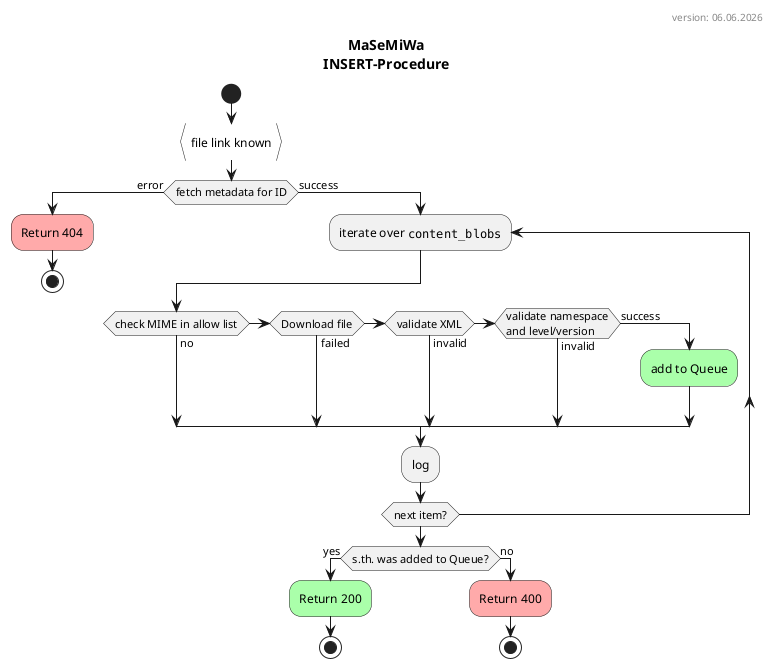 @startuml

title: MaSeMiWa\nINSERT-Procedure
header version: %date("dd.MM.yyyy")

skinparam shadowing false


!define     info(text)      #fff:text}
!definelong stoperror(text)
    #faa:text;
    stop
!enddefinelong
!definelong stopsuccess(text)
    #afa:text;
    stop
!enddefinelong
!definelong file_failed()
''    :log;
''    info(continue)
''    detach
!enddefinelong

start

info(file link known)

if (fetch metadata for ID) then (error)
    stoperror(Return 404)

else (success)
    repeat :iterate over ""content_blobs"";
        if (check MIME in allow list) then (no)
            file_failed()
        elseif (Download file) then (failed)
            file_failed()
        elseif (validate XML) then (invalid)
            file_failed()
        elseif (validate namespace\nand level/version) then (invalid)
            file_failed()
        else (success)
            #afa:add to Queue;
''            :log "imported model xyz";
        endif
        
        :log;
        
    repeat while (next item?)

    if (s.th. was added to Queue?) then (yes)
        stopsuccess(Return 200)
    else (no)
        stoperror(Return 400)

endif


@enduml